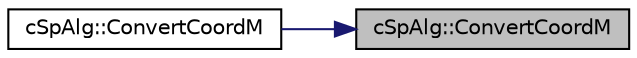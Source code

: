 digraph "cSpAlg::ConvertCoordM"
{
 // LATEX_PDF_SIZE
  edge [fontname="Helvetica",fontsize="10",labelfontname="Helvetica",labelfontsize="10"];
  node [fontname="Helvetica",fontsize="10",shape=record];
  rankdir="RL";
  Node1 [label="cSpAlg::ConvertCoordM",height=0.2,width=0.4,color="black", fillcolor="grey75", style="filled", fontcolor="black",tooltip=" "];
  Node1 -> Node2 [dir="back",color="midnightblue",fontsize="10",style="solid",fontname="Helvetica"];
  Node2 [label="cSpAlg::ConvertCoordM",height=0.2,width=0.4,color="black", fillcolor="white", style="filled",URL="$classc_sp_alg.html#a3118c56849c2e79b8c0e7bd6ea82fb13",tooltip=" "];
}
